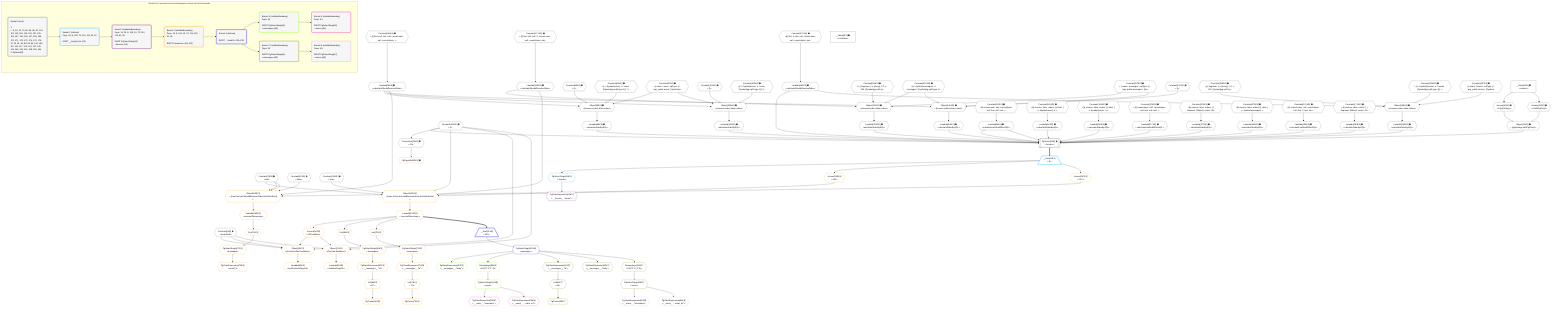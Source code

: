 %%{init: {'themeVariables': { 'fontSize': '12px'}}}%%
graph TD
    classDef path fill:#eee,stroke:#000,color:#000
    classDef plan fill:#fff,stroke-width:1px,color:#000
    classDef itemplan fill:#fff,stroke-width:2px,color:#000
    classDef unbatchedplan fill:#dff,stroke-width:1px,color:#000
    classDef sideeffectplan fill:#fcc,stroke-width:2px,color:#000
    classDef bucket fill:#f6f6f6,color:#000,stroke-width:2px,text-align:left


    %% plan dependencies
    PgSelect9[["PgSelect[9∈0] ➊<br />ᐸforumsᐳ"]]:::plan
    Object12{{"Object[12∈0] ➊<br />ᐸ{pgSettings,withPgClient}ᐳ"}}:::plan
    Constant165{{"Constant[165∈0] ➊<br />ᐸ2ᐳ"}}:::plan
    Lambda84{{"Lambda[84∈0] ➊<br />ᐸcalculateLimitAndOffsetSQLᐳ"}}:::plan
    Lambda89{{"Lambda[89∈0] ➊<br />ᐸcalculateOrderBySQLᐳ"}}:::plan
    Lambda94{{"Lambda[94∈0] ➊<br />ᐸcalculateOrderBySQLᐳ"}}:::plan
    Lambda105{{"Lambda[105∈0] ➊<br />ᐸcalculateOrderBySQLᐳ"}}:::plan
    Lambda110{{"Lambda[110∈0] ➊<br />ᐸcalculateOrderBySQLᐳ"}}:::plan
    Lambda117{{"Lambda[117∈0] ➊<br />ᐸcalculateLimitAndOffsetSQLᐳ"}}:::plan
    Lambda122{{"Lambda[122∈0] ➊<br />ᐸcalculateOrderBySQLᐳ"}}:::plan
    Lambda127{{"Lambda[127∈0] ➊<br />ᐸcalculateOrderBySQLᐳ"}}:::plan
    Lambda141{{"Lambda[141∈0] ➊<br />ᐸcalculateOrderBySQLᐳ"}}:::plan
    Lambda146{{"Lambda[146∈0] ➊<br />ᐸcalculateOrderBySQLᐳ"}}:::plan
    Lambda152{{"Lambda[152∈0] ➊<br />ᐸcalculateShouldReverseOrderᐳ"}}:::plan
    Lambda154{{"Lambda[154∈0] ➊<br />ᐸcalculateLimitAndOffsetSQLᐳ"}}:::plan
    Lambda159{{"Lambda[159∈0] ➊<br />ᐸcalculateOrderBySQLᐳ"}}:::plan
    Lambda164{{"Lambda[164∈0] ➊<br />ᐸcalculateOrderBySQLᐳ"}}:::plan
    Object12 & Constant165 & Lambda84 & Lambda89 & Lambda94 & Lambda105 & Lambda110 & Lambda117 & Lambda122 & Lambda127 & Lambda84 & Lambda141 & Lambda146 & Lambda152 & Lambda154 & Lambda159 & Lambda164 --> PgSelect9
    Object88{{"Object[88∈0] ➊<br />ᐸ{reverse,orders,alias,codec}ᐳ"}}:::plan
    Lambda81{{"Lambda[81∈0] ➊<br />ᐸcalculateShouldReverseOrderᐳ"}}:::plan
    Constant85{{"Constant[85∈0] ➊<br />ᐸ[]ᐳ"}}:::plan
    Constant86{{"Constant[86∈0] ➊<br />ᐸ{ s: Symbol(users), n: 'users', [Symbol(pg-sql2-type-1)]: 'Iᐳ"}}:::plan
    Constant87{{"Constant[87∈0] ➊<br />ᐸ{ name: 'users', sqlType: { t: 'app_public.users', [Symbol(pᐳ"}}:::plan
    Lambda81 & Constant85 & Constant86 & Constant87 --> Object88
    Object104{{"Object[104∈0] ➊<br />ᐸ{reverse,orders,alias,codec}ᐳ"}}:::plan
    Constant101{{"Constant[101∈0] ➊<br />ᐸ[]ᐳ"}}:::plan
    Constant102{{"Constant[102∈0] ➊<br />ᐸ{ s: Symbol(users), n: 'users', [Symbol(pg-sql2-type-1)]: 'Iᐳ"}}:::plan
    Lambda81 & Constant101 & Constant102 & Constant87 --> Object104
    Object121{{"Object[121∈0] ➊<br />ᐸ{reverse,orders,alias,codec}ᐳ"}}:::plan
    Lambda114{{"Lambda[114∈0] ➊<br />ᐸcalculateShouldReverseOrderᐳ"}}:::plan
    Constant118{{"Constant[118∈0] ➊<br />ᐸ[ { fragment: { n: [Array], f: 0, c: 266, [Symbol(pg-sql2-tyᐳ"}}:::plan
    Constant119{{"Constant[119∈0] ➊<br />ᐸ{ s: Symbol(messages), n: 'messages', [Symbol(pg-sql2-type-1ᐳ"}}:::plan
    Constant120{{"Constant[120∈0] ➊<br />ᐸ{ name: 'messages', sqlType: { t: 'app_public.messages', [Syᐳ"}}:::plan
    Lambda114 & Constant118 & Constant119 & Constant120 --> Object121
    Object140{{"Object[140∈0] ➊<br />ᐸ{reverse,orders,alias,codec}ᐳ"}}:::plan
    Constant137{{"Constant[137∈0] ➊<br />ᐸ[]ᐳ"}}:::plan
    Lambda81 & Constant137 & Constant119 & Constant120 --> Object140
    Object158{{"Object[158∈0] ➊<br />ᐸ{reverse,orders,alias,codec}ᐳ"}}:::plan
    Constant155{{"Constant[155∈0] ➊<br />ᐸ[ { fragment: { n: [Array], f: 0, c: 266, [Symbol(pg-sql2-tyᐳ"}}:::plan
    Constant156{{"Constant[156∈0] ➊<br />ᐸ{ s: Symbol(forums), n: 'forums', [Symbol(pg-sql2-type-1)]: ᐳ"}}:::plan
    Constant157{{"Constant[157∈0] ➊<br />ᐸ{ name: 'forums', sqlType: { t: 'app_public.forums', [Symbolᐳ"}}:::plan
    Lambda152 & Constant155 & Constant156 & Constant157 --> Object158
    Access10{{"Access[10∈0] ➊<br />ᐸ2.pgSettingsᐳ"}}:::plan
    Access11{{"Access[11∈0] ➊<br />ᐸ2.withPgClientᐳ"}}:::plan
    Access10 & Access11 --> Object12
    __Value2["__Value[2∈0] ➊<br />ᐸcontextᐳ"]:::plan
    __Value2 --> Access10
    __Value2 --> Access11
    Connection23{{"Connection[23∈0] ➊<br />ᐸ19ᐳ"}}:::plan
    Constant165 --> Connection23
    Constant166{{"Constant[166∈0] ➊<br />ᐸ§{ first: null, last: null, cursorLower: null, cursorUpper: ᐳ"}}:::plan
    Constant166 --> Lambda81
    Constant167{{"Constant[167∈0] ➊<br />ᐸ§{ cursorLower: null, cursorUpper: null, first: null, last: ᐳ"}}:::plan
    Constant167 --> Lambda84
    Object88 --> Lambda89
    Constant168{{"Constant[168∈0] ➊<br />ᐸ§{ reverse: false, orders: [], alias: { s: Symbol(users), n:ᐳ"}}:::plan
    Constant168 --> Lambda94
    Object104 --> Lambda105
    Constant169{{"Constant[169∈0] ➊<br />ᐸ§{ reverse: false, orders: [], alias: { s: Symbol(users), n:ᐳ"}}:::plan
    Constant169 --> Lambda110
    Constant173{{"Constant[173∈0] ➊<br />ᐸ§{ first: null, last: 2, cursorLower: null, cursorUpper: nulᐳ"}}:::plan
    Constant173 --> Lambda114
    Constant174{{"Constant[174∈0] ➊<br />ᐸ§{ cursorLower: null, cursorUpper: null, first: null, last: ᐳ"}}:::plan
    Constant174 --> Lambda117
    Object121 --> Lambda122
    Constant170{{"Constant[170∈0] ➊<br />ᐸ§{ reverse: false, orders: [ { fragment: [Object], codec: [Oᐳ"}}:::plan
    Constant170 --> Lambda127
    Object140 --> Lambda141
    Constant171{{"Constant[171∈0] ➊<br />ᐸ§{ reverse: false, orders: [], alias: { s: Symbol(messages),ᐳ"}}:::plan
    Constant171 --> Lambda146
    Constant175{{"Constant[175∈0] ➊<br />ᐸ§{ first: 2, last: null, cursorLower: null, cursorUpper: nulᐳ"}}:::plan
    Constant175 --> Lambda152
    Constant176{{"Constant[176∈0] ➊<br />ᐸ§{ cursorLower: null, cursorUpper: null, first: 2, last: nulᐳ"}}:::plan
    Constant176 --> Lambda154
    Object158 --> Lambda159
    Constant172{{"Constant[172∈0] ➊<br />ᐸ§{ reverse: false, orders: [ { fragment: [Object], codec: [Oᐳ"}}:::plan
    Constant172 --> Lambda164
    __Value4["__Value[4∈0] ➊<br />ᐸrootValueᐳ"]:::plan
    Constant8{{"Constant[8∈0] ➊<br />ᐸundefinedᐳ"}}:::plan
    Constant79{{"Constant[79∈0] ➊<br />ᐸnullᐳ"}}:::plan
    Constant82{{"Constant[82∈0] ➊<br />ᐸfalseᐳ"}}:::plan
    Constant115{{"Constant[115∈0] ➊<br />ᐸtrueᐳ"}}:::plan
    __Item13[/"__Item[13∈1]<br />ᐸ9ᐳ"\]:::itemplan
    PgSelect9 ==> __Item13
    PgSelectSingle14{{"PgSelectSingle[14∈1]<br />ᐸforumsᐳ"}}:::plan
    __Item13 --> PgSelectSingle14
    PgClassExpression15{{"PgClassExpression[15∈2]<br />ᐸ__forums__.”name”ᐳ"}}:::plan
    PgSelectSingle14 --> PgClassExpression15
    Object131{{"Object[131∈3]<br />ᐸ{rows,first,last,shouldReverseOrder,fetchOneExtra}ᐳ"}}:::plan
    Access129{{"Access[129∈3]<br />ᐸ13.1ᐳ"}}:::plan
    Access129 & Constant79 & Constant165 & Lambda114 & Constant115 --> Object131
    Object149{{"Object[149∈3]<br />ᐸ{rows,first,last,shouldReverseOrder,fetchOneExtra}ᐳ"}}:::plan
    Access147{{"Access[147∈3]<br />ᐸ13.2ᐳ"}}:::plan
    Access147 & Constant79 & Constant79 & Lambda81 & Constant82 --> Object149
    Object61{{"Object[61∈3]<br />ᐸ{first,last,offset,hasMore}ᐳ"}}:::plan
    Access56{{"Access[56∈3]<br />ᐸ132.hasMoreᐳ"}}:::plan
    Constant8 & Constant165 & Constant8 & Access56 --> Object61
    Object57{{"Object[57∈3]<br />ᐸ{first,last,hasMore}ᐳ"}}:::plan
    Constant8 & Constant165 & Access56 --> Object57
    PgPageInfo53{{"PgPageInfo[53∈3] ➊"}}:::plan
    Connection23 --> PgPageInfo53
    Lambda132{{"Lambda[132∈3]<br />ᐸreverseIfNecessaryᐳ"}}:::plan
    Lambda132 --> Access56
    Lambda58{{"Lambda[58∈3]<br />ᐸhasNextPageCbᐳ"}}:::plan
    Object57 --> Lambda58
    Lambda62{{"Lambda[62∈3]<br />ᐸhasPreviousPageCbᐳ"}}:::plan
    Object61 --> Lambda62
    First64{{"First[64∈3]"}}:::plan
    Lambda132 --> First64
    PgSelectSingle65{{"PgSelectSingle[65∈3]<br />ᐸmessagesᐳ"}}:::plan
    First64 --> PgSelectSingle65
    PgCursor66{{"PgCursor[66∈3]"}}:::plan
    List68{{"List[68∈3]<br />ᐸ67ᐳ"}}:::plan
    List68 --> PgCursor66
    PgClassExpression67{{"PgClassExpression[67∈3]<br />ᐸ__messages__.”id”ᐳ"}}:::plan
    PgSelectSingle65 --> PgClassExpression67
    PgClassExpression67 --> List68
    Last70{{"Last[70∈3]"}}:::plan
    Lambda132 --> Last70
    PgSelectSingle71{{"PgSelectSingle[71∈3]<br />ᐸmessagesᐳ"}}:::plan
    Last70 --> PgSelectSingle71
    PgCursor72{{"PgCursor[72∈3]"}}:::plan
    List74{{"List[74∈3]<br />ᐸ73ᐳ"}}:::plan
    List74 --> PgCursor72
    PgClassExpression73{{"PgClassExpression[73∈3]<br />ᐸ__messages__.”id”ᐳ"}}:::plan
    PgSelectSingle71 --> PgClassExpression73
    PgClassExpression73 --> List74
    First76{{"First[76∈3]"}}:::plan
    Lambda150{{"Lambda[150∈3]<br />ᐸreverseIfNecessaryᐳ"}}:::plan
    Lambda150 --> First76
    PgSelectSingle77{{"PgSelectSingle[77∈3]<br />ᐸmessagesᐳ"}}:::plan
    First76 --> PgSelectSingle77
    PgClassExpression78{{"PgClassExpression[78∈3]<br />ᐸcount(*)ᐳ"}}:::plan
    PgSelectSingle77 --> PgClassExpression78
    __Item13 --> Access129
    Object131 --> Lambda132
    __Item13 --> Access147
    Object149 --> Lambda150
    __Item25[/"__Item[25∈4]<br />ᐸ132ᐳ"\]:::itemplan
    Lambda132 ==> __Item25
    PgSelectSingle26{{"PgSelectSingle[26∈4]<br />ᐸmessagesᐳ"}}:::plan
    __Item25 --> PgSelectSingle26
    PgClassExpression27{{"PgClassExpression[27∈5]<br />ᐸ__messages__.”body”ᐳ"}}:::plan
    PgSelectSingle26 --> PgClassExpression27
    PgSelectSingle34{{"PgSelectSingle[34∈5]<br />ᐸusersᐳ"}}:::plan
    RemapKeys95{{"RemapKeys[95∈5]<br />ᐸ26:{”0”:1,”1”:2}ᐳ"}}:::plan
    RemapKeys95 --> PgSelectSingle34
    PgSelectSingle26 --> RemapKeys95
    PgClassExpression35{{"PgClassExpression[35∈6]<br />ᐸ__users__.”username”ᐳ"}}:::plan
    PgSelectSingle34 --> PgClassExpression35
    PgClassExpression36{{"PgClassExpression[36∈6]<br />ᐸ__users__....vatar_url”ᐳ"}}:::plan
    PgSelectSingle34 --> PgClassExpression36
    PgCursor39{{"PgCursor[39∈7]"}}:::plan
    List41{{"List[41∈7]<br />ᐸ40ᐳ"}}:::plan
    List41 --> PgCursor39
    PgClassExpression40{{"PgClassExpression[40∈7]<br />ᐸ__messages__.”id”ᐳ"}}:::plan
    PgSelectSingle26 --> PgClassExpression40
    PgClassExpression40 --> List41
    PgClassExpression42{{"PgClassExpression[42∈7]<br />ᐸ__messages__.”body”ᐳ"}}:::plan
    PgSelectSingle26 --> PgClassExpression42
    PgSelectSingle49{{"PgSelectSingle[49∈7]<br />ᐸusersᐳ"}}:::plan
    RemapKeys111{{"RemapKeys[111∈7]<br />ᐸ26:{”0”:4,”1”:5}ᐳ"}}:::plan
    RemapKeys111 --> PgSelectSingle49
    PgSelectSingle26 --> RemapKeys111
    PgClassExpression50{{"PgClassExpression[50∈8]<br />ᐸ__users__.”username”ᐳ"}}:::plan
    PgSelectSingle49 --> PgClassExpression50
    PgClassExpression51{{"PgClassExpression[51∈8]<br />ᐸ__users__....vatar_url”ᐳ"}}:::plan
    PgSelectSingle49 --> PgClassExpression51

    %% define steps

    subgraph "Buckets for queries/connections/pagination-when-inlined-backwards"
    Bucket0("Bucket 0 (root)<br /><br />1: <br />ᐳ: 8, 10, 11, 79, 82, 85, 86, 87, 101, 102, 115, 118, 119, 120, 137, 155, 156, 157, 165, 166, 167, 168, 169, 170, 171, 172, 173, 174, 175, 176, 12, 23, 81, 84, 88, 89, 94, 104, 105, 110, 114, 117, 121, 122, 127, 140, 141, 146, 152, 154, 158, 159, 164<br />2: PgSelect[9]"):::bucket
    classDef bucket0 stroke:#696969
    class Bucket0,__Value2,__Value4,Constant8,PgSelect9,Access10,Access11,Object12,Connection23,Constant79,Lambda81,Constant82,Lambda84,Constant85,Constant86,Constant87,Object88,Lambda89,Lambda94,Constant101,Constant102,Object104,Lambda105,Lambda110,Lambda114,Constant115,Lambda117,Constant118,Constant119,Constant120,Object121,Lambda122,Lambda127,Constant137,Object140,Lambda141,Lambda146,Lambda152,Lambda154,Constant155,Constant156,Constant157,Object158,Lambda159,Lambda164,Constant165,Constant166,Constant167,Constant168,Constant169,Constant170,Constant171,Constant172,Constant173,Constant174,Constant175,Constant176 bucket0
    Bucket1("Bucket 1 (listItem)<br />Deps: 23, 8, 165, 79, 114, 115, 81, 82<br /><br />ROOT __Item{1}ᐸ9ᐳ[13]"):::bucket
    classDef bucket1 stroke:#00bfff
    class Bucket1,__Item13,PgSelectSingle14 bucket1
    Bucket2("Bucket 2 (nullableBoundary)<br />Deps: 14, 23, 8, 165, 13, 79, 114, 115, 81, 82<br /><br />ROOT PgSelectSingle{1}ᐸforumsᐳ[14]"):::bucket
    classDef bucket2 stroke:#7f007f
    class Bucket2,PgClassExpression15 bucket2
    Bucket3("Bucket 3 (nullableBoundary)<br />Deps: 23, 8, 165, 13, 79, 114, 115, 81, 82<br /><br />ROOT Connectionᐸ19ᐳ[23]"):::bucket
    classDef bucket3 stroke:#ffa500
    class Bucket3,PgPageInfo53,Access56,Object57,Lambda58,Object61,Lambda62,First64,PgSelectSingle65,PgCursor66,PgClassExpression67,List68,Last70,PgSelectSingle71,PgCursor72,PgClassExpression73,List74,First76,PgSelectSingle77,PgClassExpression78,Access129,Object131,Lambda132,Access147,Object149,Lambda150 bucket3
    Bucket4("Bucket 4 (listItem)<br /><br />ROOT __Item{4}ᐸ132ᐳ[25]"):::bucket
    classDef bucket4 stroke:#0000ff
    class Bucket4,__Item25,PgSelectSingle26 bucket4
    Bucket5("Bucket 5 (nullableBoundary)<br />Deps: 26<br /><br />ROOT PgSelectSingle{4}ᐸmessagesᐳ[26]"):::bucket
    classDef bucket5 stroke:#7fff00
    class Bucket5,PgClassExpression27,PgSelectSingle34,RemapKeys95 bucket5
    Bucket6("Bucket 6 (nullableBoundary)<br />Deps: 34<br /><br />ROOT PgSelectSingle{5}ᐸusersᐳ[34]"):::bucket
    classDef bucket6 stroke:#ff1493
    class Bucket6,PgClassExpression35,PgClassExpression36 bucket6
    Bucket7("Bucket 7 (nullableBoundary)<br />Deps: 26<br /><br />ROOT PgSelectSingle{4}ᐸmessagesᐳ[26]"):::bucket
    classDef bucket7 stroke:#808000
    class Bucket7,PgCursor39,PgClassExpression40,List41,PgClassExpression42,PgSelectSingle49,RemapKeys111 bucket7
    Bucket8("Bucket 8 (nullableBoundary)<br />Deps: 49<br /><br />ROOT PgSelectSingle{7}ᐸusersᐳ[49]"):::bucket
    classDef bucket8 stroke:#dda0dd
    class Bucket8,PgClassExpression50,PgClassExpression51 bucket8
    Bucket0 --> Bucket1
    Bucket1 --> Bucket2
    Bucket2 --> Bucket3
    Bucket3 --> Bucket4
    Bucket4 --> Bucket5 & Bucket7
    Bucket5 --> Bucket6
    Bucket7 --> Bucket8
    end